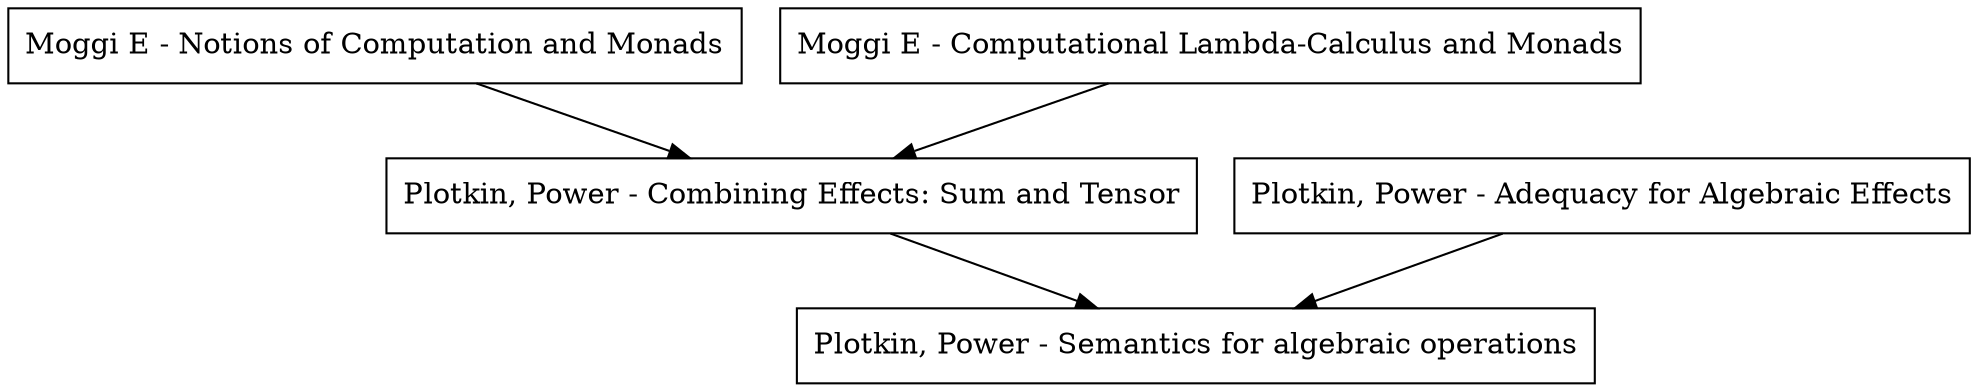 digraph G {
	node[shape=box]
	
	"Moggi E - Notions of Computation and Monads" -> "Plotkin, Power - Combining Effects: Sum and Tensor"
	"Moggi E - Computational Lambda-Calculus and Monads" -> "Plotkin, Power - Combining Effects: Sum and Tensor"
	"Plotkin, Power - Combining Effects: Sum and Tensor" -> "Plotkin, Power - Semantics for algebraic operations"

	"Plotkin, Power - Adequacy for Algebraic Effects" -> "Plotkin, Power - Semantics for algebraic operations"

	"Plotkin, Power - Semantics for algebraic operations"
}